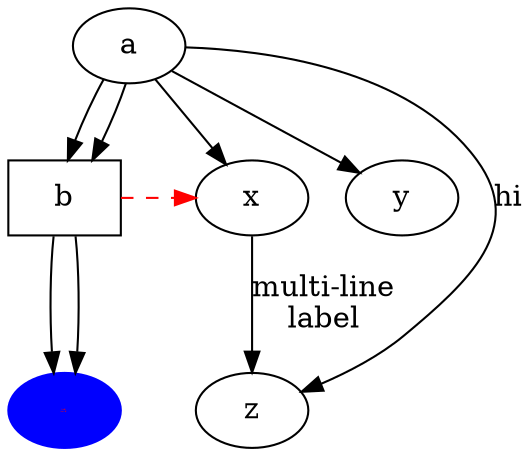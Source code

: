 digraph test0 {
       a -> b -> c;
       a -> b -> c;
       a -> {x y};
       b [shape=box];
       c [label="hello\nworld",color=blue,fontsize=1,
            fontname="Palatino-Italic",fontcolor=red,style=filled];
       a -> z [label="hi", weight=-90531231705714655167];
       x -> z [label="multi-line\nlabel"];
       edge [style=dashed,color=red];
       b -> x;
       {rank=same; b x}
}

